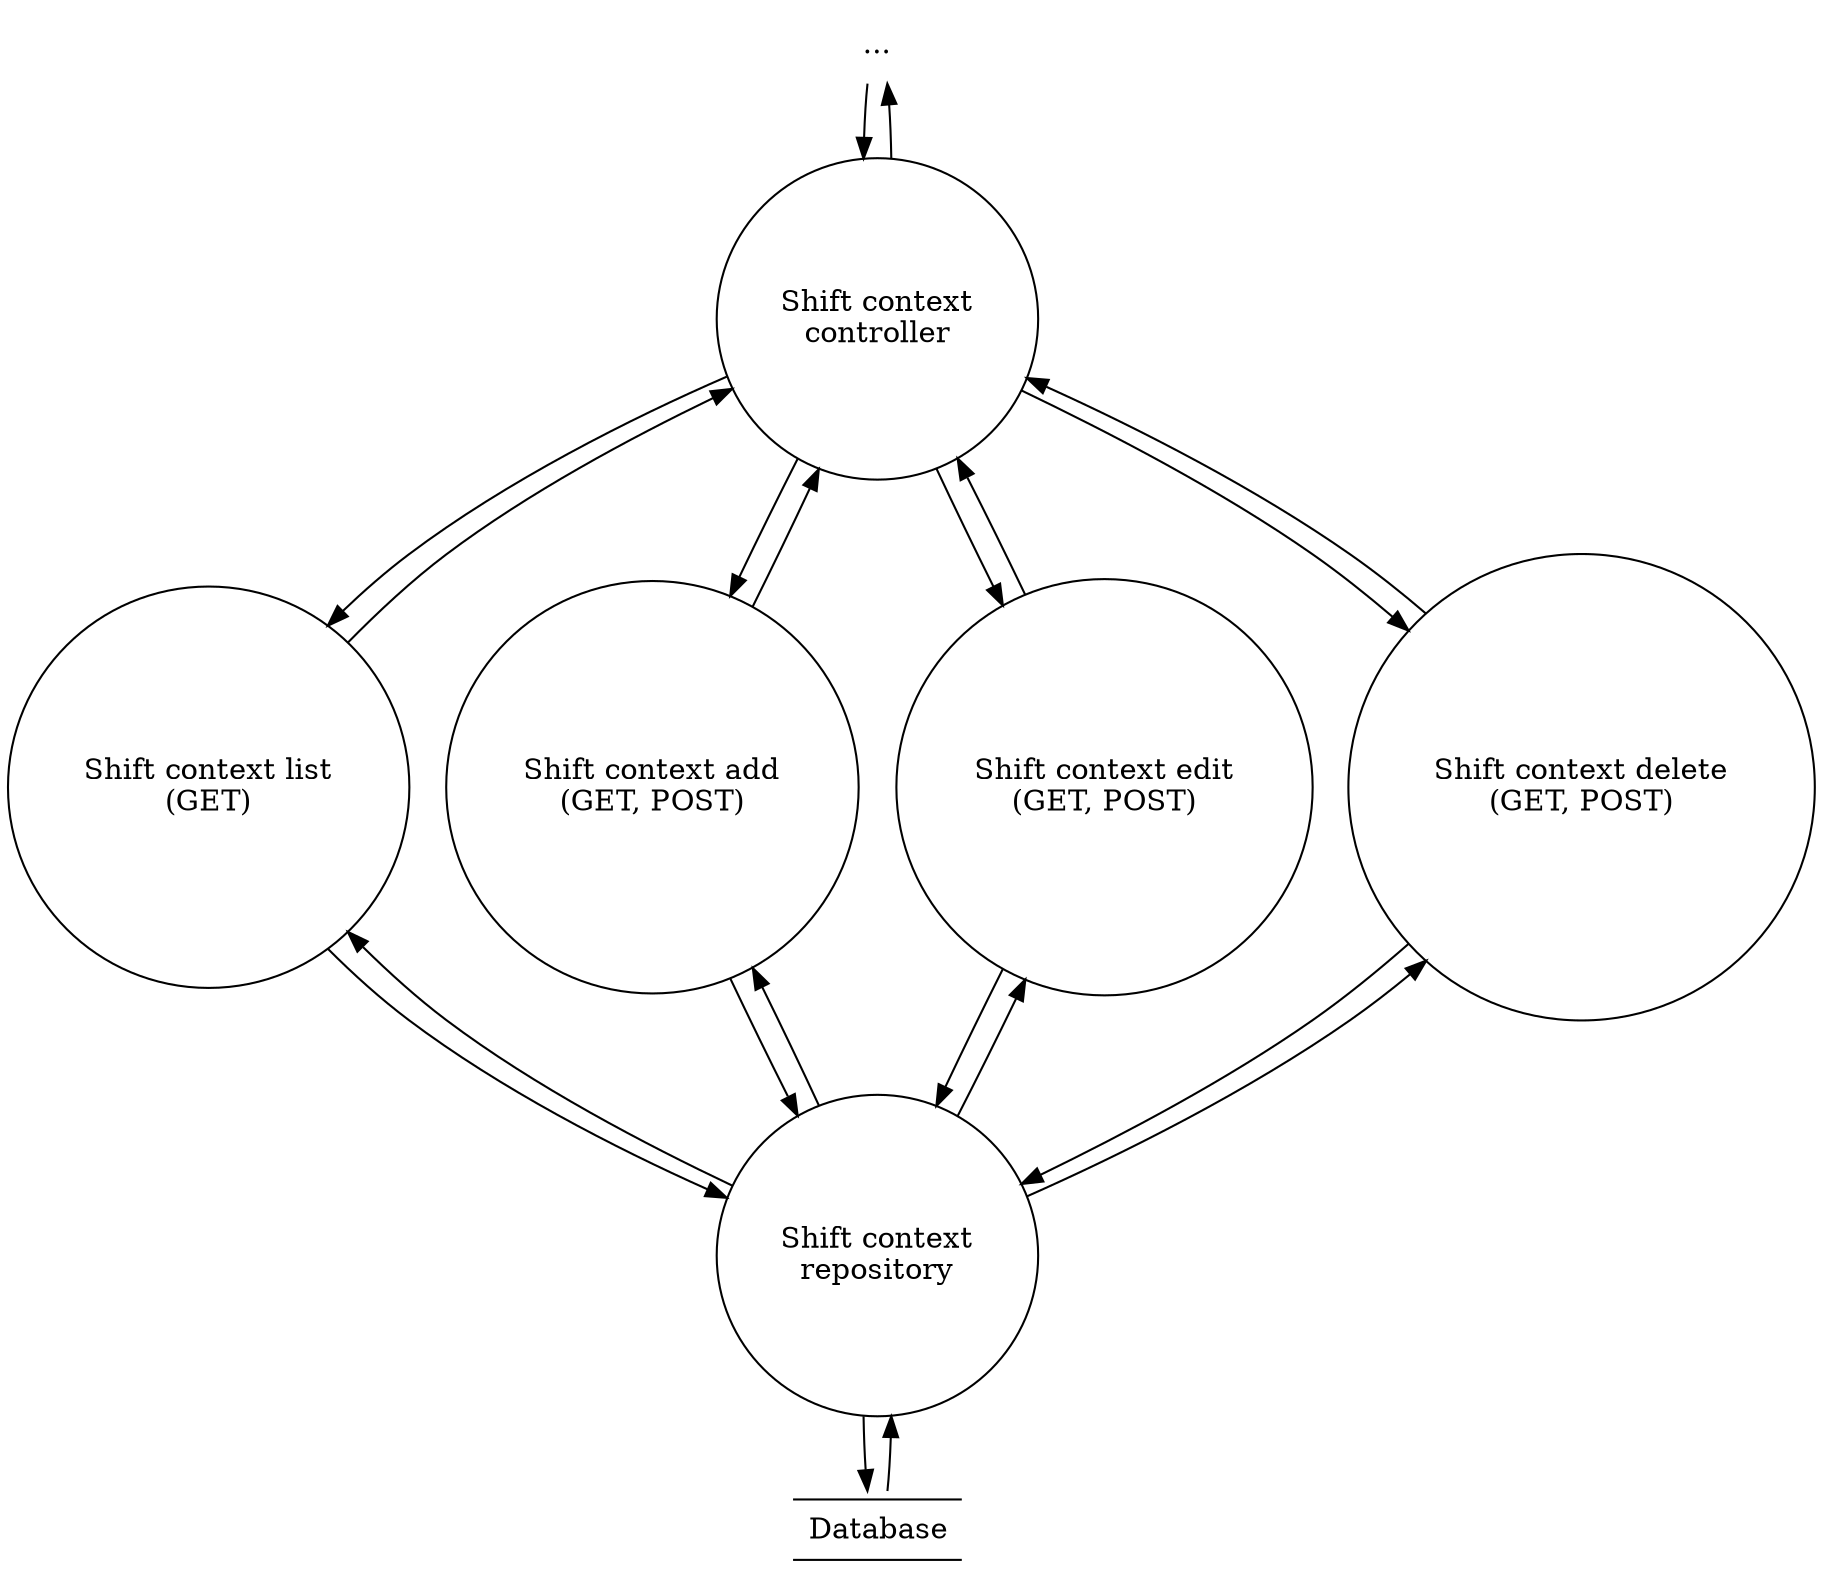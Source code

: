 digraph data_flow_diagram {
    node [ shape = circle ]
    
    "..." [ shape = none ]
    
    "..." -> "Shift context\ncontroller" -> "..."

    subgraph actions {
        rank = same
        
        "Shift context list\n(GET)"
        "Shift context add\n(GET, POST)"
        "Shift context edit\n(GET, POST)"
        "Shift context delete\n(GET, POST)"
    }
    
    "Shift context\ncontroller" -> {
        "Shift context list\n(GET)"
        "Shift context add\n(GET, POST)"
        "Shift context edit\n(GET, POST)"
        "Shift context delete\n(GET, POST)"
    } -> "Shift context\ncontroller"
    
    "Shift context\nrepository" -> {
        "Shift context list\n(GET)"
        "Shift context add\n(GET, POST)"
        "Shift context edit\n(GET, POST)"
        "Shift context delete\n(GET, POST)"
    } -> "Shift context\nrepository"
    
    Database [
        label = <
            <TABLE BORDER="1" SIDES="TB" CELLBORDER="0" CELLPADDING="6" CELLSPACING="0">
                <TR><TD>Database</TD></TR>
            </TABLE>
        >,
        shape = none ]
    
    Database -> "Shift context\nrepository" -> Database
}
